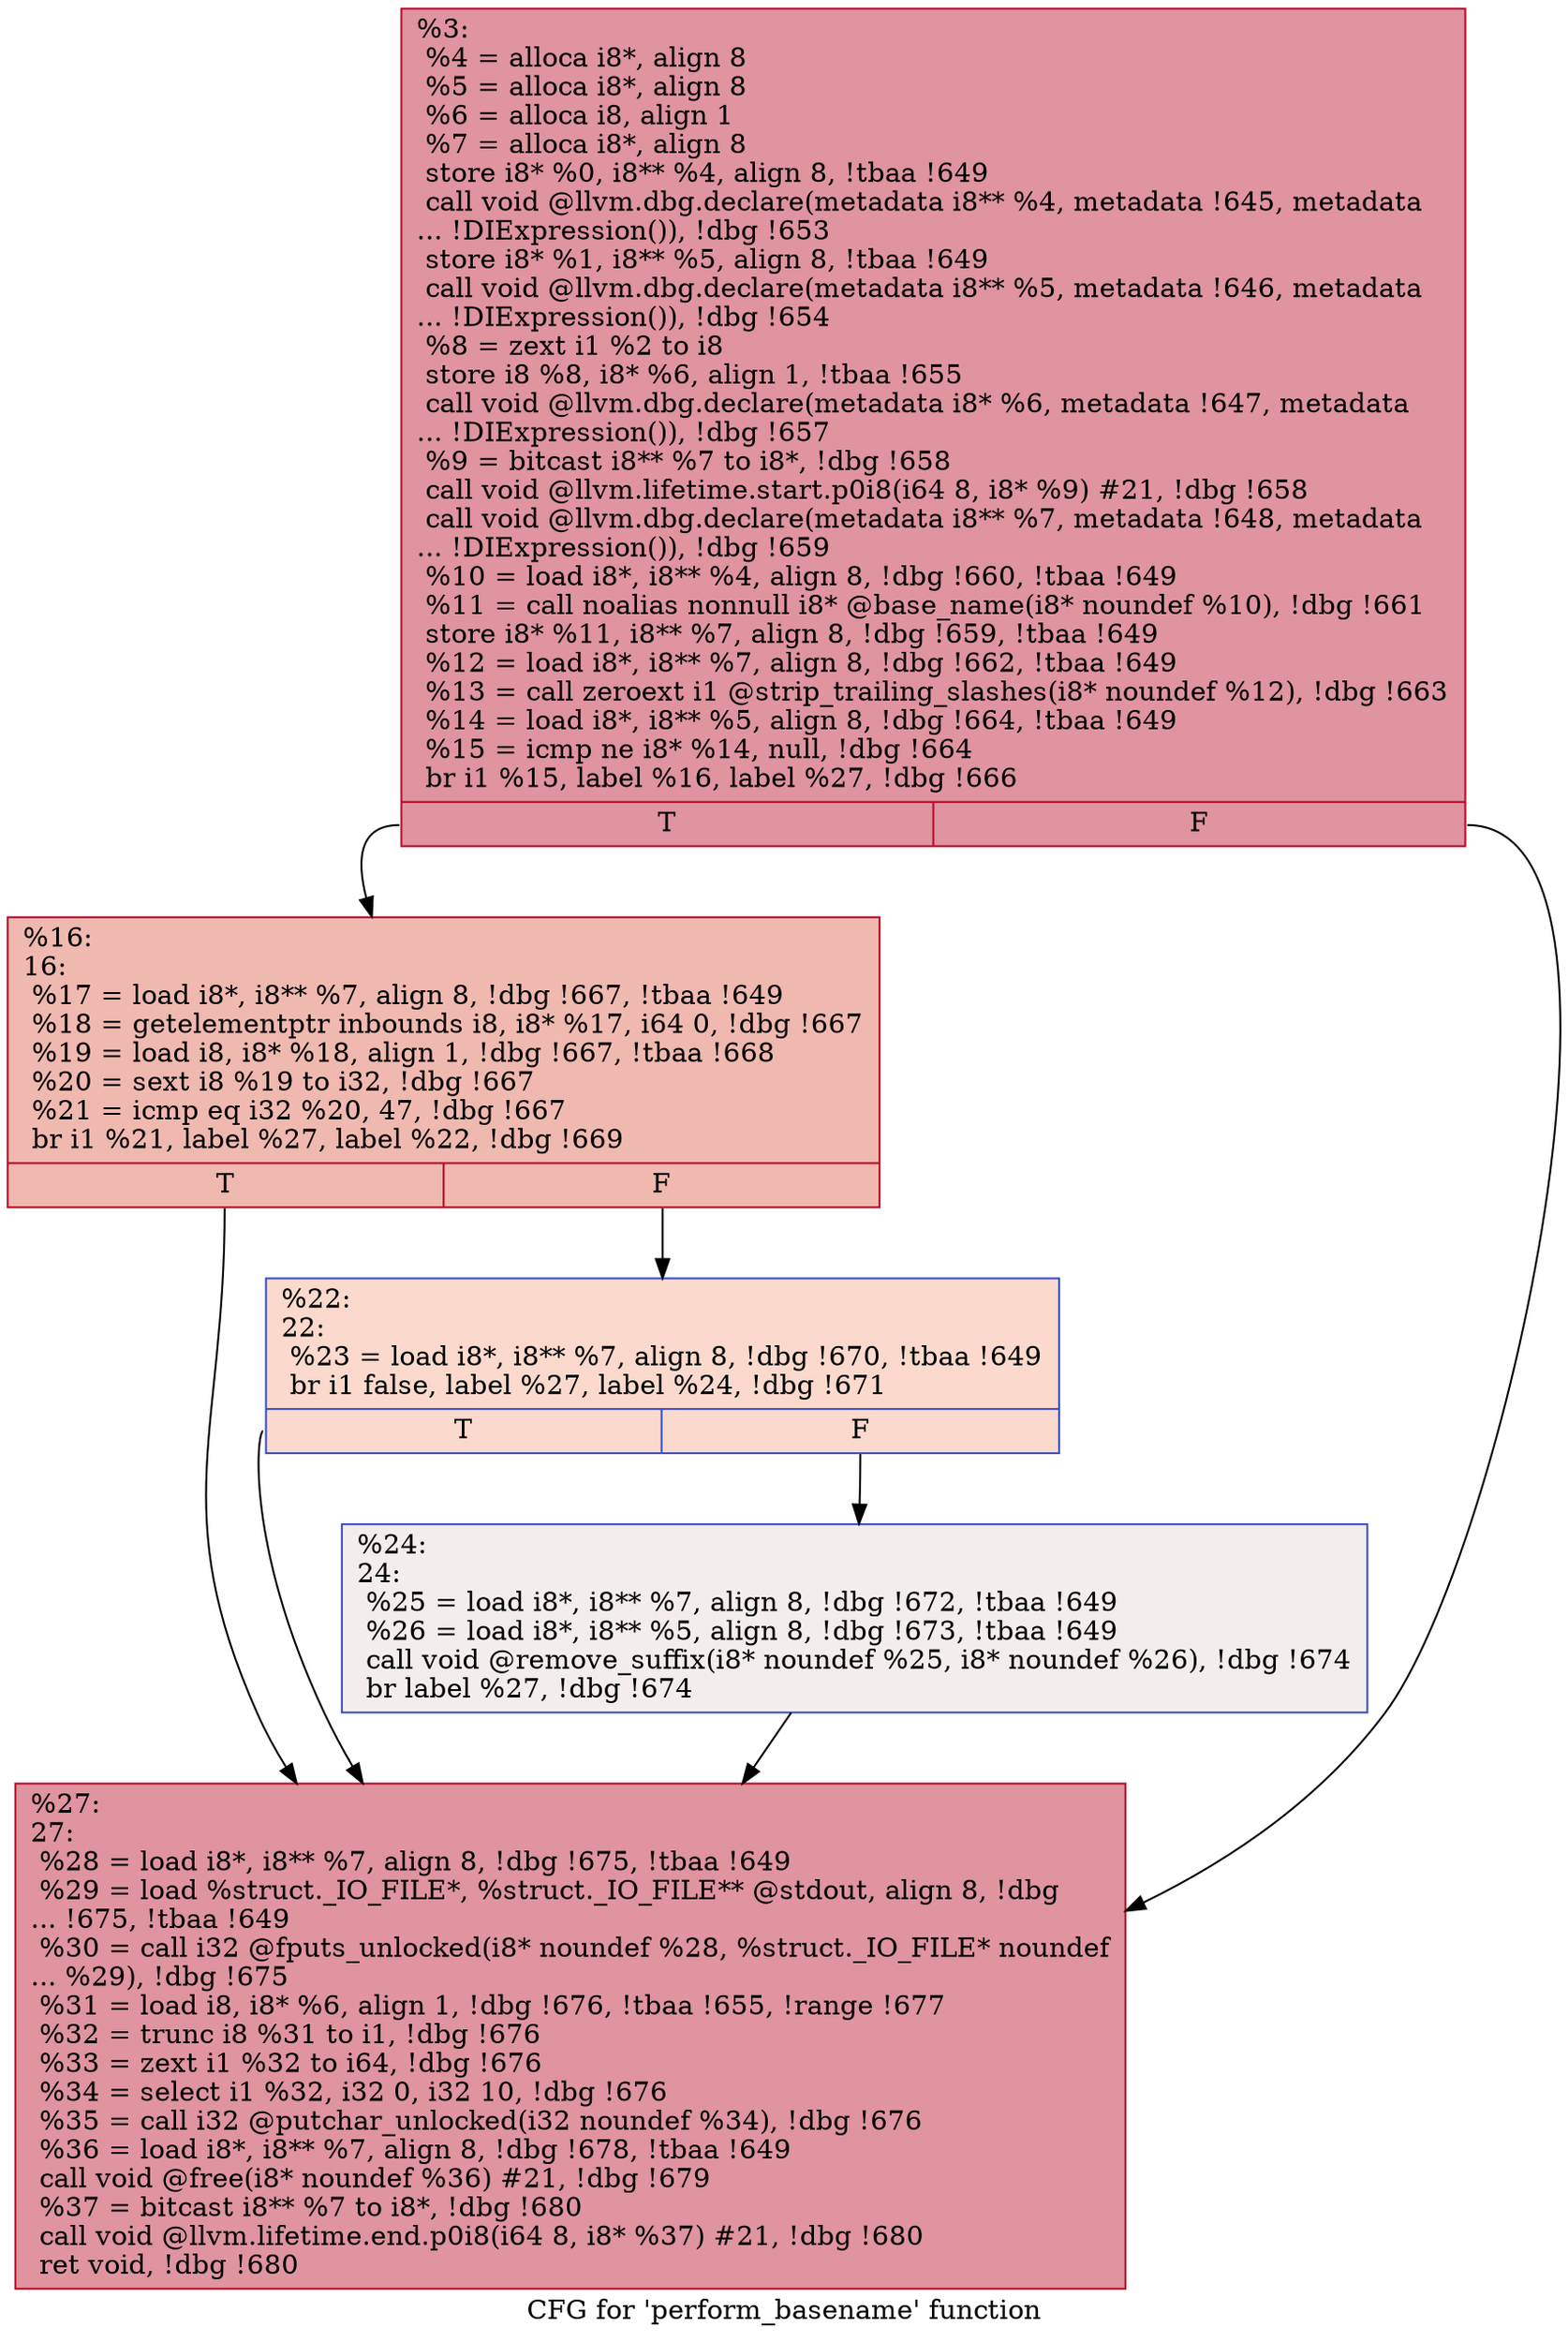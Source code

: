 digraph "CFG for 'perform_basename' function" {
	label="CFG for 'perform_basename' function";

	Node0x6a6840 [shape=record,color="#b70d28ff", style=filled, fillcolor="#b70d2870",label="{%3:\l  %4 = alloca i8*, align 8\l  %5 = alloca i8*, align 8\l  %6 = alloca i8, align 1\l  %7 = alloca i8*, align 8\l  store i8* %0, i8** %4, align 8, !tbaa !649\l  call void @llvm.dbg.declare(metadata i8** %4, metadata !645, metadata\l... !DIExpression()), !dbg !653\l  store i8* %1, i8** %5, align 8, !tbaa !649\l  call void @llvm.dbg.declare(metadata i8** %5, metadata !646, metadata\l... !DIExpression()), !dbg !654\l  %8 = zext i1 %2 to i8\l  store i8 %8, i8* %6, align 1, !tbaa !655\l  call void @llvm.dbg.declare(metadata i8* %6, metadata !647, metadata\l... !DIExpression()), !dbg !657\l  %9 = bitcast i8** %7 to i8*, !dbg !658\l  call void @llvm.lifetime.start.p0i8(i64 8, i8* %9) #21, !dbg !658\l  call void @llvm.dbg.declare(metadata i8** %7, metadata !648, metadata\l... !DIExpression()), !dbg !659\l  %10 = load i8*, i8** %4, align 8, !dbg !660, !tbaa !649\l  %11 = call noalias nonnull i8* @base_name(i8* noundef %10), !dbg !661\l  store i8* %11, i8** %7, align 8, !dbg !659, !tbaa !649\l  %12 = load i8*, i8** %7, align 8, !dbg !662, !tbaa !649\l  %13 = call zeroext i1 @strip_trailing_slashes(i8* noundef %12), !dbg !663\l  %14 = load i8*, i8** %5, align 8, !dbg !664, !tbaa !649\l  %15 = icmp ne i8* %14, null, !dbg !664\l  br i1 %15, label %16, label %27, !dbg !666\l|{<s0>T|<s1>F}}"];
	Node0x6a6840:s0 -> Node0x692e80;
	Node0x6a6840:s1 -> Node0x692f70;
	Node0x692e80 [shape=record,color="#b70d28ff", style=filled, fillcolor="#de614d70",label="{%16:\l16:                                               \l  %17 = load i8*, i8** %7, align 8, !dbg !667, !tbaa !649\l  %18 = getelementptr inbounds i8, i8* %17, i64 0, !dbg !667\l  %19 = load i8, i8* %18, align 1, !dbg !667, !tbaa !668\l  %20 = sext i8 %19 to i32, !dbg !667\l  %21 = icmp eq i32 %20, 47, !dbg !667\l  br i1 %21, label %27, label %22, !dbg !669\l|{<s0>T|<s1>F}}"];
	Node0x692e80:s0 -> Node0x692f70;
	Node0x692e80:s1 -> Node0x692ed0;
	Node0x692ed0 [shape=record,color="#3d50c3ff", style=filled, fillcolor="#f7ac8e70",label="{%22:\l22:                                               \l  %23 = load i8*, i8** %7, align 8, !dbg !670, !tbaa !649\l  br i1 false, label %27, label %24, !dbg !671\l|{<s0>T|<s1>F}}"];
	Node0x692ed0:s0 -> Node0x692f70;
	Node0x692ed0:s1 -> Node0x692f20;
	Node0x692f20 [shape=record,color="#3d50c3ff", style=filled, fillcolor="#e3d9d370",label="{%24:\l24:                                               \l  %25 = load i8*, i8** %7, align 8, !dbg !672, !tbaa !649\l  %26 = load i8*, i8** %5, align 8, !dbg !673, !tbaa !649\l  call void @remove_suffix(i8* noundef %25, i8* noundef %26), !dbg !674\l  br label %27, !dbg !674\l}"];
	Node0x692f20 -> Node0x692f70;
	Node0x692f70 [shape=record,color="#b70d28ff", style=filled, fillcolor="#b70d2870",label="{%27:\l27:                                               \l  %28 = load i8*, i8** %7, align 8, !dbg !675, !tbaa !649\l  %29 = load %struct._IO_FILE*, %struct._IO_FILE** @stdout, align 8, !dbg\l... !675, !tbaa !649\l  %30 = call i32 @fputs_unlocked(i8* noundef %28, %struct._IO_FILE* noundef\l... %29), !dbg !675\l  %31 = load i8, i8* %6, align 1, !dbg !676, !tbaa !655, !range !677\l  %32 = trunc i8 %31 to i1, !dbg !676\l  %33 = zext i1 %32 to i64, !dbg !676\l  %34 = select i1 %32, i32 0, i32 10, !dbg !676\l  %35 = call i32 @putchar_unlocked(i32 noundef %34), !dbg !676\l  %36 = load i8*, i8** %7, align 8, !dbg !678, !tbaa !649\l  call void @free(i8* noundef %36) #21, !dbg !679\l  %37 = bitcast i8** %7 to i8*, !dbg !680\l  call void @llvm.lifetime.end.p0i8(i64 8, i8* %37) #21, !dbg !680\l  ret void, !dbg !680\l}"];
}

